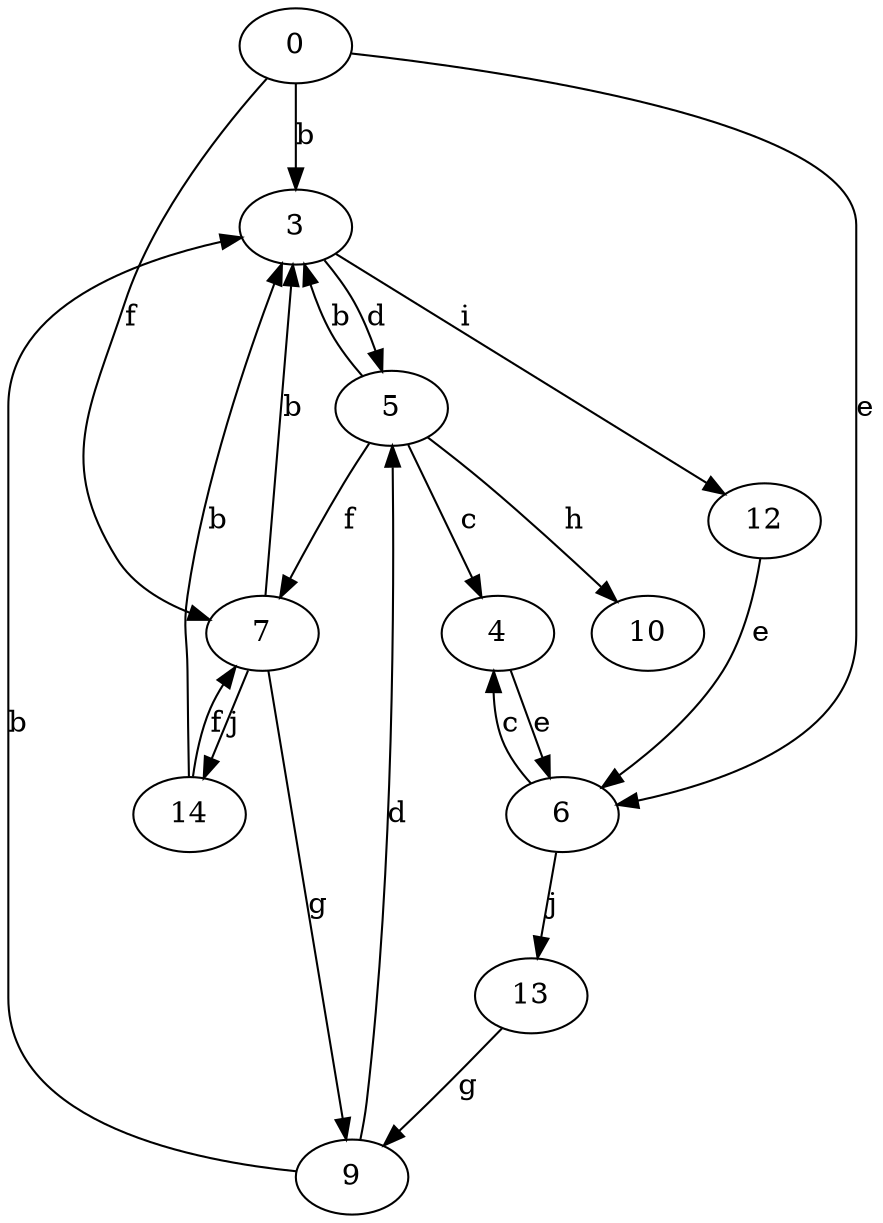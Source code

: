 strict digraph  {
0;
3;
4;
5;
6;
7;
9;
10;
12;
13;
14;
0 -> 3  [label=b];
0 -> 6  [label=e];
0 -> 7  [label=f];
3 -> 5  [label=d];
3 -> 12  [label=i];
4 -> 6  [label=e];
5 -> 3  [label=b];
5 -> 4  [label=c];
5 -> 7  [label=f];
5 -> 10  [label=h];
6 -> 4  [label=c];
6 -> 13  [label=j];
7 -> 3  [label=b];
7 -> 9  [label=g];
7 -> 14  [label=j];
9 -> 3  [label=b];
9 -> 5  [label=d];
12 -> 6  [label=e];
13 -> 9  [label=g];
14 -> 3  [label=b];
14 -> 7  [label=f];
}

